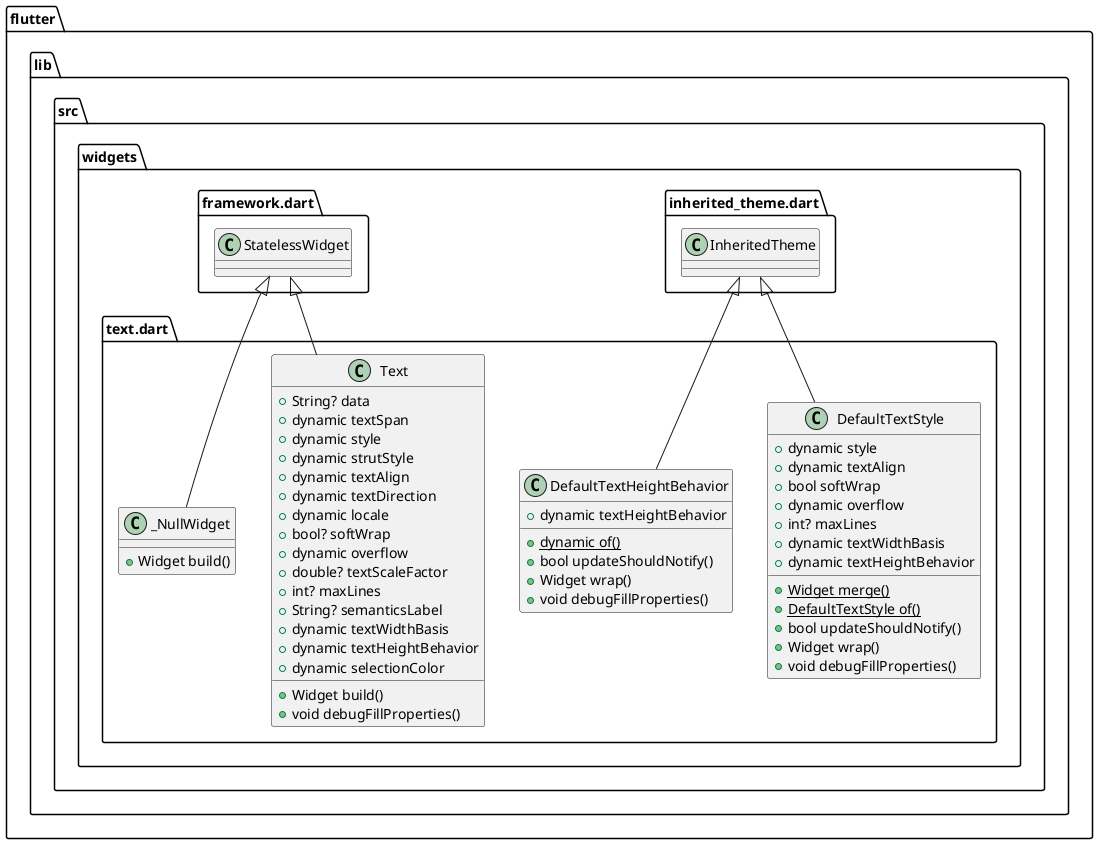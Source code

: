 @startuml
set namespaceSeparator ::

class "flutter::lib::src::widgets::text.dart::DefaultTextStyle" {
  +dynamic style
  +dynamic textAlign
  +bool softWrap
  +dynamic overflow
  +int? maxLines
  +dynamic textWidthBasis
  +dynamic textHeightBehavior
  {static} +Widget merge()
  {static} +DefaultTextStyle of()
  +bool updateShouldNotify()
  +Widget wrap()
  +void debugFillProperties()
}

"flutter::lib::src::widgets::inherited_theme.dart::InheritedTheme" <|-- "flutter::lib::src::widgets::text.dart::DefaultTextStyle"

class "flutter::lib::src::widgets::text.dart::_NullWidget" {
  +Widget build()
}

"flutter::lib::src::widgets::framework.dart::StatelessWidget" <|-- "flutter::lib::src::widgets::text.dart::_NullWidget"

class "flutter::lib::src::widgets::text.dart::DefaultTextHeightBehavior" {
  +dynamic textHeightBehavior
  {static} +dynamic of()
  +bool updateShouldNotify()
  +Widget wrap()
  +void debugFillProperties()
}

"flutter::lib::src::widgets::inherited_theme.dart::InheritedTheme" <|-- "flutter::lib::src::widgets::text.dart::DefaultTextHeightBehavior"

class "flutter::lib::src::widgets::text.dart::Text" {
  +String? data
  +dynamic textSpan
  +dynamic style
  +dynamic strutStyle
  +dynamic textAlign
  +dynamic textDirection
  +dynamic locale
  +bool? softWrap
  +dynamic overflow
  +double? textScaleFactor
  +int? maxLines
  +String? semanticsLabel
  +dynamic textWidthBasis
  +dynamic textHeightBehavior
  +dynamic selectionColor
  +Widget build()
  +void debugFillProperties()
}

"flutter::lib::src::widgets::framework.dart::StatelessWidget" <|-- "flutter::lib::src::widgets::text.dart::Text"


@enduml